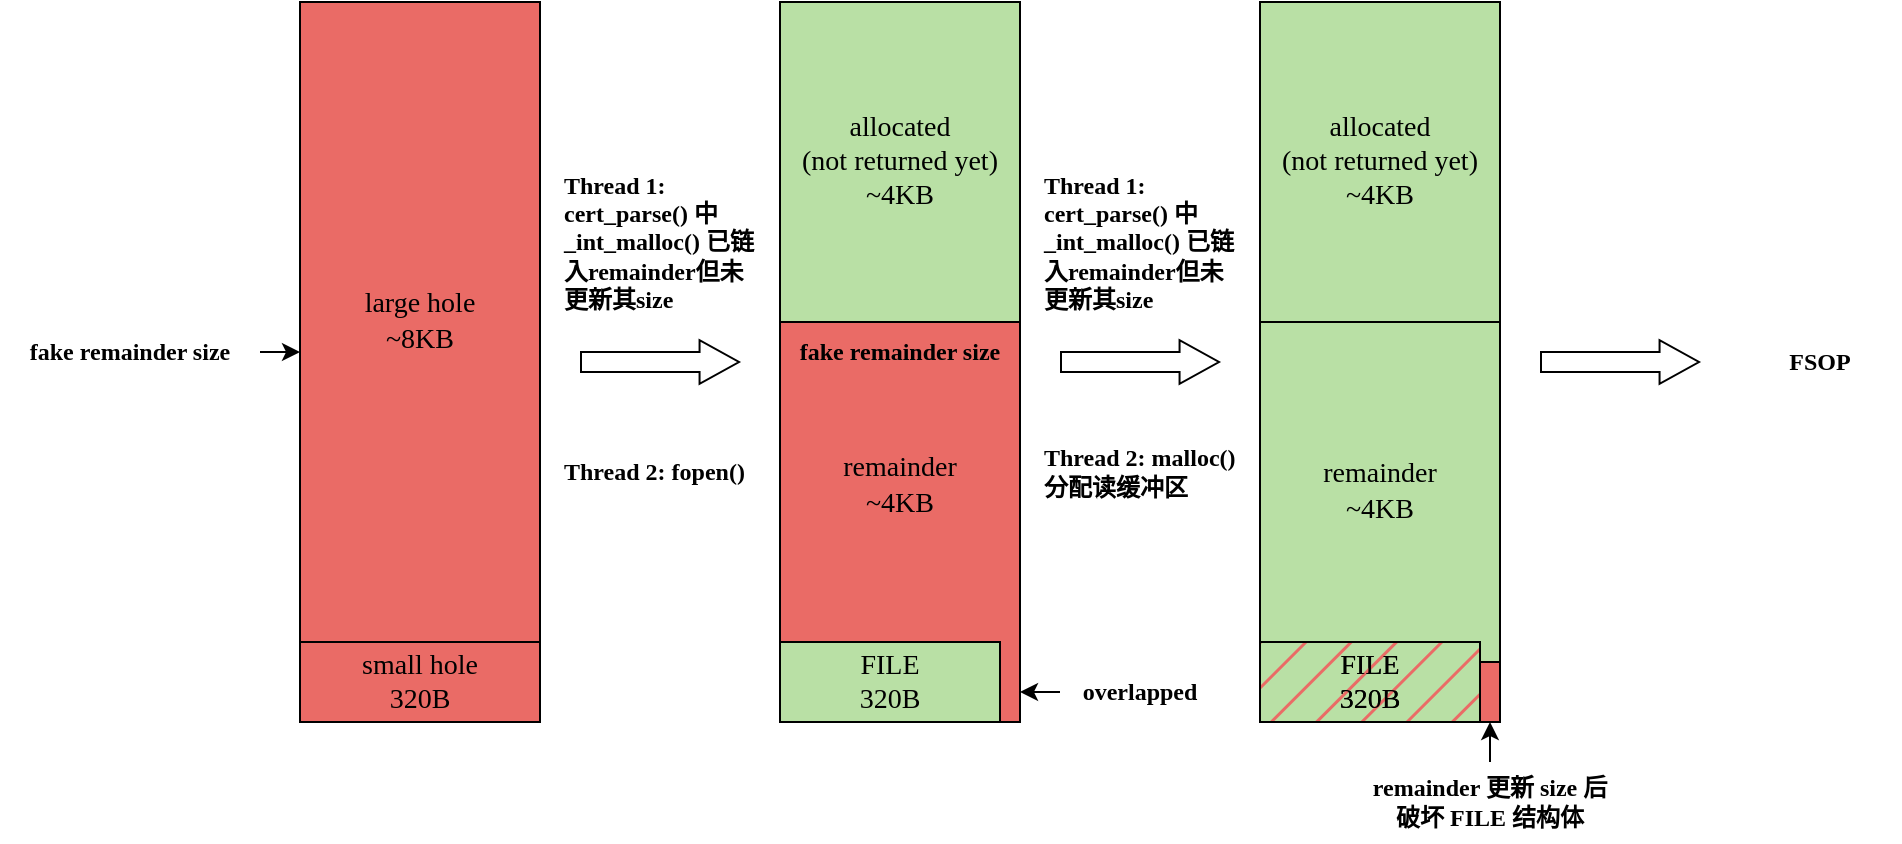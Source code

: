 <mxfile version="24.3.1" type="device">
  <diagram name="第 1 页" id="bMDvf2xhQBhtazgmXYhx">
    <mxGraphModel dx="1818" dy="708" grid="1" gridSize="10" guides="1" tooltips="1" connect="1" arrows="1" fold="1" page="1" pageScale="1" pageWidth="827" pageHeight="1169" math="0" shadow="0">
      <root>
        <mxCell id="0" />
        <mxCell id="1" parent="0" />
        <mxCell id="D9jqfNHnaUeV8ZHQdJqq-10" value="&lt;font face=&quot;寒蝉圆黑体&quot;&gt;&lt;span style=&quot;font-size: 14px;&quot;&gt;remainder&lt;/span&gt;&lt;/font&gt;&lt;br&gt;&lt;div style=&quot;font-size: 14px;&quot;&gt;&lt;font style=&quot;font-size: 14px;&quot; face=&quot;寒蝉圆黑体&quot;&gt;~4KB&lt;/font&gt;&lt;/div&gt;&lt;div style=&quot;font-size: 14px;&quot;&gt;&lt;font style=&quot;font-size: 14px;&quot; face=&quot;寒蝉圆黑体&quot;&gt;&lt;br&gt;&lt;/font&gt;&lt;/div&gt;&lt;div style=&quot;font-size: 14px;&quot;&gt;&lt;font style=&quot;font-size: 14px;&quot; face=&quot;寒蝉圆黑体&quot;&gt;&lt;br&gt;&lt;/font&gt;&lt;/div&gt;" style="rounded=0;whiteSpace=wrap;html=1;fillColor=#EA6B66;" vertex="1" parent="1">
          <mxGeometry x="360" y="240" width="120" height="200" as="geometry" />
        </mxCell>
        <mxCell id="D9jqfNHnaUeV8ZHQdJqq-15" value="&lt;font face=&quot;寒蝉圆黑体&quot;&gt;&lt;span style=&quot;font-size: 14px;&quot;&gt;remainder&lt;/span&gt;&lt;/font&gt;&lt;br&gt;&lt;div style=&quot;font-size: 14px;&quot;&gt;&lt;font style=&quot;font-size: 14px;&quot; face=&quot;寒蝉圆黑体&quot;&gt;~4KB&lt;/font&gt;&lt;/div&gt;" style="rounded=0;whiteSpace=wrap;html=1;fillColor=#B9E0A5;" vertex="1" parent="1">
          <mxGeometry x="600" y="240" width="120" height="170" as="geometry" />
        </mxCell>
        <mxCell id="D9jqfNHnaUeV8ZHQdJqq-1" value="&lt;font style=&quot;font-size: 14px;&quot; face=&quot;寒蝉圆黑体&quot;&gt;large hole&lt;/font&gt;&lt;div style=&quot;font-size: 14px;&quot;&gt;&lt;font style=&quot;font-size: 14px;&quot; face=&quot;寒蝉圆黑体&quot;&gt;~8KB&lt;/font&gt;&lt;/div&gt;" style="rounded=0;whiteSpace=wrap;html=1;fillColor=#EA6B66;" vertex="1" parent="1">
          <mxGeometry x="120" y="80" width="120" height="320" as="geometry" />
        </mxCell>
        <mxCell id="D9jqfNHnaUeV8ZHQdJqq-5" value="&lt;font face=&quot;寒蝉圆黑体&quot;&gt;&lt;span style=&quot;font-size: 14px;&quot;&gt;small hole&lt;/span&gt;&lt;/font&gt;&lt;div&gt;&lt;font face=&quot;寒蝉圆黑体&quot;&gt;&lt;span style=&quot;font-size: 14px;&quot;&gt;320B&lt;/span&gt;&lt;/font&gt;&lt;/div&gt;" style="rounded=0;whiteSpace=wrap;html=1;fillColor=#EA6B66;" vertex="1" parent="1">
          <mxGeometry x="120" y="400" width="120" height="40" as="geometry" />
        </mxCell>
        <mxCell id="D9jqfNHnaUeV8ZHQdJqq-6" value="" style="shape=flexArrow;endArrow=classic;html=1;rounded=0;endWidth=10.857;endSize=6.24;" edge="1" parent="1">
          <mxGeometry width="50" height="50" relative="1" as="geometry">
            <mxPoint x="260" y="260" as="sourcePoint" />
            <mxPoint x="340" y="260" as="targetPoint" />
          </mxGeometry>
        </mxCell>
        <mxCell id="D9jqfNHnaUeV8ZHQdJqq-7" value="&lt;font face=&quot;寒蝉圆黑体&quot;&gt;&lt;span style=&quot;font-size: 14px;&quot;&gt;allocated&lt;/span&gt;&lt;/font&gt;&lt;div&gt;&lt;font face=&quot;寒蝉圆黑体&quot;&gt;&lt;span style=&quot;font-size: 14px;&quot;&gt;(not returned yet)&lt;br&gt;&lt;/span&gt;&lt;/font&gt;&lt;div style=&quot;font-size: 14px;&quot;&gt;&lt;font style=&quot;font-size: 14px;&quot; face=&quot;寒蝉圆黑体&quot;&gt;~4KB&lt;/font&gt;&lt;/div&gt;&lt;/div&gt;" style="rounded=0;whiteSpace=wrap;html=1;fillColor=#B9E0A5;" vertex="1" parent="1">
          <mxGeometry x="360" y="80" width="120" height="160" as="geometry" />
        </mxCell>
        <mxCell id="D9jqfNHnaUeV8ZHQdJqq-9" value="&lt;font face=&quot;寒蝉圆黑体&quot;&gt;&lt;span style=&quot;font-size: 14px;&quot;&gt;FILE&lt;/span&gt;&lt;/font&gt;&lt;div&gt;&lt;font face=&quot;寒蝉圆黑体&quot;&gt;&lt;span style=&quot;font-size: 14px;&quot;&gt;320B&lt;/span&gt;&lt;/font&gt;&lt;/div&gt;" style="rounded=0;whiteSpace=wrap;html=1;fillColor=#B9E0A5;fillStyle=auto;" vertex="1" parent="1">
          <mxGeometry x="360" y="400" width="110" height="40" as="geometry" />
        </mxCell>
        <mxCell id="D9jqfNHnaUeV8ZHQdJqq-11" value="" style="shape=flexArrow;endArrow=classic;html=1;rounded=0;endWidth=10.857;endSize=6.24;" edge="1" parent="1">
          <mxGeometry width="50" height="50" relative="1" as="geometry">
            <mxPoint x="500" y="260" as="sourcePoint" />
            <mxPoint x="580" y="260" as="targetPoint" />
          </mxGeometry>
        </mxCell>
        <mxCell id="D9jqfNHnaUeV8ZHQdJqq-12" value="&lt;font face=&quot;寒蝉圆黑体&quot;&gt;&lt;span style=&quot;font-size: 14px;&quot;&gt;allocated&lt;/span&gt;&lt;/font&gt;&lt;div&gt;&lt;span style=&quot;font-family: 寒蝉圆黑体; font-size: 14px;&quot;&gt;(not returned yet)&lt;/span&gt;&lt;font face=&quot;寒蝉圆黑体&quot;&gt;&lt;span style=&quot;font-size: 14px;&quot;&gt;&lt;br&gt;&lt;/span&gt;&lt;/font&gt;&lt;div style=&quot;font-size: 14px;&quot;&gt;&lt;font style=&quot;font-size: 14px;&quot; face=&quot;寒蝉圆黑体&quot;&gt;~4KB&lt;/font&gt;&lt;/div&gt;&lt;/div&gt;" style="rounded=0;whiteSpace=wrap;html=1;fillColor=#B9E0A5;" vertex="1" parent="1">
          <mxGeometry x="600" y="80" width="120" height="160" as="geometry" />
        </mxCell>
        <mxCell id="D9jqfNHnaUeV8ZHQdJqq-43" style="edgeStyle=orthogonalEdgeStyle;rounded=0;orthogonalLoop=1;jettySize=auto;html=1;" edge="1" parent="1" source="D9jqfNHnaUeV8ZHQdJqq-19">
          <mxGeometry relative="1" as="geometry">
            <mxPoint x="480" y="425" as="targetPoint" />
          </mxGeometry>
        </mxCell>
        <mxCell id="D9jqfNHnaUeV8ZHQdJqq-19" value="&lt;font face=&quot;寒蝉圆黑体&quot;&gt;&lt;b&gt;overlapped&lt;/b&gt;&lt;/font&gt;" style="text;html=1;align=center;verticalAlign=middle;whiteSpace=wrap;rounded=0;" vertex="1" parent="1">
          <mxGeometry x="500" y="410" width="80" height="30" as="geometry" />
        </mxCell>
        <mxCell id="D9jqfNHnaUeV8ZHQdJqq-20" value="" style="shape=flexArrow;endArrow=classic;html=1;rounded=0;endWidth=10.857;endSize=6.24;" edge="1" parent="1">
          <mxGeometry width="50" height="50" relative="1" as="geometry">
            <mxPoint x="740" y="260" as="sourcePoint" />
            <mxPoint x="820" y="260" as="targetPoint" />
          </mxGeometry>
        </mxCell>
        <mxCell id="D9jqfNHnaUeV8ZHQdJqq-30" style="edgeStyle=orthogonalEdgeStyle;rounded=0;orthogonalLoop=1;jettySize=auto;html=1;" edge="1" parent="1" source="D9jqfNHnaUeV8ZHQdJqq-28">
          <mxGeometry relative="1" as="geometry">
            <mxPoint x="120" y="255" as="targetPoint" />
          </mxGeometry>
        </mxCell>
        <mxCell id="D9jqfNHnaUeV8ZHQdJqq-28" value="&lt;font face=&quot;寒蝉圆黑体&quot;&gt;&lt;b&gt;fake remainder size&lt;/b&gt;&lt;/font&gt;" style="text;html=1;align=center;verticalAlign=middle;whiteSpace=wrap;rounded=0;" vertex="1" parent="1">
          <mxGeometry x="-30" y="240" width="130" height="30" as="geometry" />
        </mxCell>
        <mxCell id="D9jqfNHnaUeV8ZHQdJqq-31" value="&lt;font face=&quot;寒蝉圆黑体&quot;&gt;&lt;b&gt;Thread 2: fopen()&lt;/b&gt;&lt;/font&gt;" style="text;html=1;align=left;verticalAlign=middle;whiteSpace=wrap;rounded=0;" vertex="1" parent="1">
          <mxGeometry x="250" y="280" width="100" height="70" as="geometry" />
        </mxCell>
        <mxCell id="D9jqfNHnaUeV8ZHQdJqq-32" value="&lt;font face=&quot;寒蝉圆黑体&quot;&gt;&lt;b&gt;Thread 1: cert_parse() 中&lt;/b&gt;&lt;/font&gt;&lt;b style=&quot;font-family: 寒蝉圆黑体;&quot;&gt;_int_malloc() 已链入remainder但未更新其size&lt;/b&gt;" style="text;html=1;align=left;verticalAlign=middle;whiteSpace=wrap;rounded=0;" vertex="1" parent="1">
          <mxGeometry x="250" y="160" width="100" height="80" as="geometry" />
        </mxCell>
        <mxCell id="D9jqfNHnaUeV8ZHQdJqq-33" value="&lt;font face=&quot;寒蝉圆黑体&quot;&gt;&lt;b&gt;fake remainder size&lt;/b&gt;&lt;/font&gt;" style="text;html=1;align=center;verticalAlign=middle;whiteSpace=wrap;rounded=0;" vertex="1" parent="1">
          <mxGeometry x="360" y="240" width="120" height="30" as="geometry" />
        </mxCell>
        <mxCell id="D9jqfNHnaUeV8ZHQdJqq-34" value="&lt;font face=&quot;寒蝉圆黑体&quot;&gt;&lt;b&gt;Thread 2: malloc() 分配读缓冲区&lt;/b&gt;&lt;/font&gt;" style="text;html=1;align=left;verticalAlign=middle;whiteSpace=wrap;rounded=0;" vertex="1" parent="1">
          <mxGeometry x="490" y="280" width="100" height="70" as="geometry" />
        </mxCell>
        <mxCell id="D9jqfNHnaUeV8ZHQdJqq-37" style="edgeStyle=orthogonalEdgeStyle;rounded=0;orthogonalLoop=1;jettySize=auto;html=1;entryX=0.5;entryY=1;entryDx=0;entryDy=0;" edge="1" parent="1" source="D9jqfNHnaUeV8ZHQdJqq-36">
          <mxGeometry relative="1" as="geometry">
            <mxPoint x="715" y="440" as="targetPoint" />
          </mxGeometry>
        </mxCell>
        <mxCell id="D9jqfNHnaUeV8ZHQdJqq-36" value="&lt;font face=&quot;寒蝉圆黑体&quot;&gt;&lt;b&gt;remainder 更新 size 后破坏 FILE 结构体&lt;/b&gt;&lt;/font&gt;" style="text;html=1;align=center;verticalAlign=middle;whiteSpace=wrap;rounded=0;" vertex="1" parent="1">
          <mxGeometry x="650" y="460" width="130" height="40" as="geometry" />
        </mxCell>
        <mxCell id="D9jqfNHnaUeV8ZHQdJqq-39" value="&lt;font face=&quot;寒蝉圆黑体&quot;&gt;&lt;b&gt;Thread 1: cert_parse() 中&lt;/b&gt;&lt;/font&gt;&lt;b style=&quot;font-family: 寒蝉圆黑体;&quot;&gt;_int_malloc() 已链入remainder但未更新其size&lt;/b&gt;" style="text;html=1;align=left;verticalAlign=middle;whiteSpace=wrap;rounded=0;" vertex="1" parent="1">
          <mxGeometry x="490" y="160" width="100" height="80" as="geometry" />
        </mxCell>
        <mxCell id="D9jqfNHnaUeV8ZHQdJqq-40" value="&lt;font face=&quot;寒蝉圆黑体&quot;&gt;&lt;span style=&quot;font-size: 14px;&quot;&gt;FILE&lt;/span&gt;&lt;/font&gt;&lt;div&gt;&lt;font face=&quot;寒蝉圆黑体&quot;&gt;&lt;span style=&quot;font-size: 14px;&quot;&gt;320B&lt;/span&gt;&lt;/font&gt;&lt;/div&gt;" style="rounded=0;whiteSpace=wrap;html=1;fillColor=#B9E0A5;fillStyle=auto;" vertex="1" parent="1">
          <mxGeometry x="600" y="400" width="110" height="40" as="geometry" />
        </mxCell>
        <mxCell id="D9jqfNHnaUeV8ZHQdJqq-41" value="" style="rounded=0;whiteSpace=wrap;html=1;fillColor=#EA6B66;" vertex="1" parent="1">
          <mxGeometry x="710" y="410" width="10" height="30" as="geometry" />
        </mxCell>
        <mxCell id="D9jqfNHnaUeV8ZHQdJqq-38" value="&lt;font face=&quot;寒蝉圆黑体&quot;&gt;&lt;span style=&quot;font-size: 14px;&quot;&gt;FILE&lt;/span&gt;&lt;/font&gt;&lt;div&gt;&lt;font face=&quot;寒蝉圆黑体&quot;&gt;&lt;span style=&quot;font-size: 14px;&quot;&gt;320B&lt;/span&gt;&lt;/font&gt;&lt;/div&gt;" style="rounded=0;whiteSpace=wrap;html=1;fillColor=#EA6B66;fillStyle=hatch;" vertex="1" parent="1">
          <mxGeometry x="600" y="400" width="110" height="40" as="geometry" />
        </mxCell>
        <mxCell id="D9jqfNHnaUeV8ZHQdJqq-44" value="&lt;font face=&quot;寒蝉圆黑体&quot;&gt;&lt;b&gt;FSOP&lt;/b&gt;&lt;/font&gt;" style="text;html=1;align=center;verticalAlign=middle;whiteSpace=wrap;rounded=0;" vertex="1" parent="1">
          <mxGeometry x="840" y="245" width="80" height="30" as="geometry" />
        </mxCell>
      </root>
    </mxGraphModel>
  </diagram>
</mxfile>
